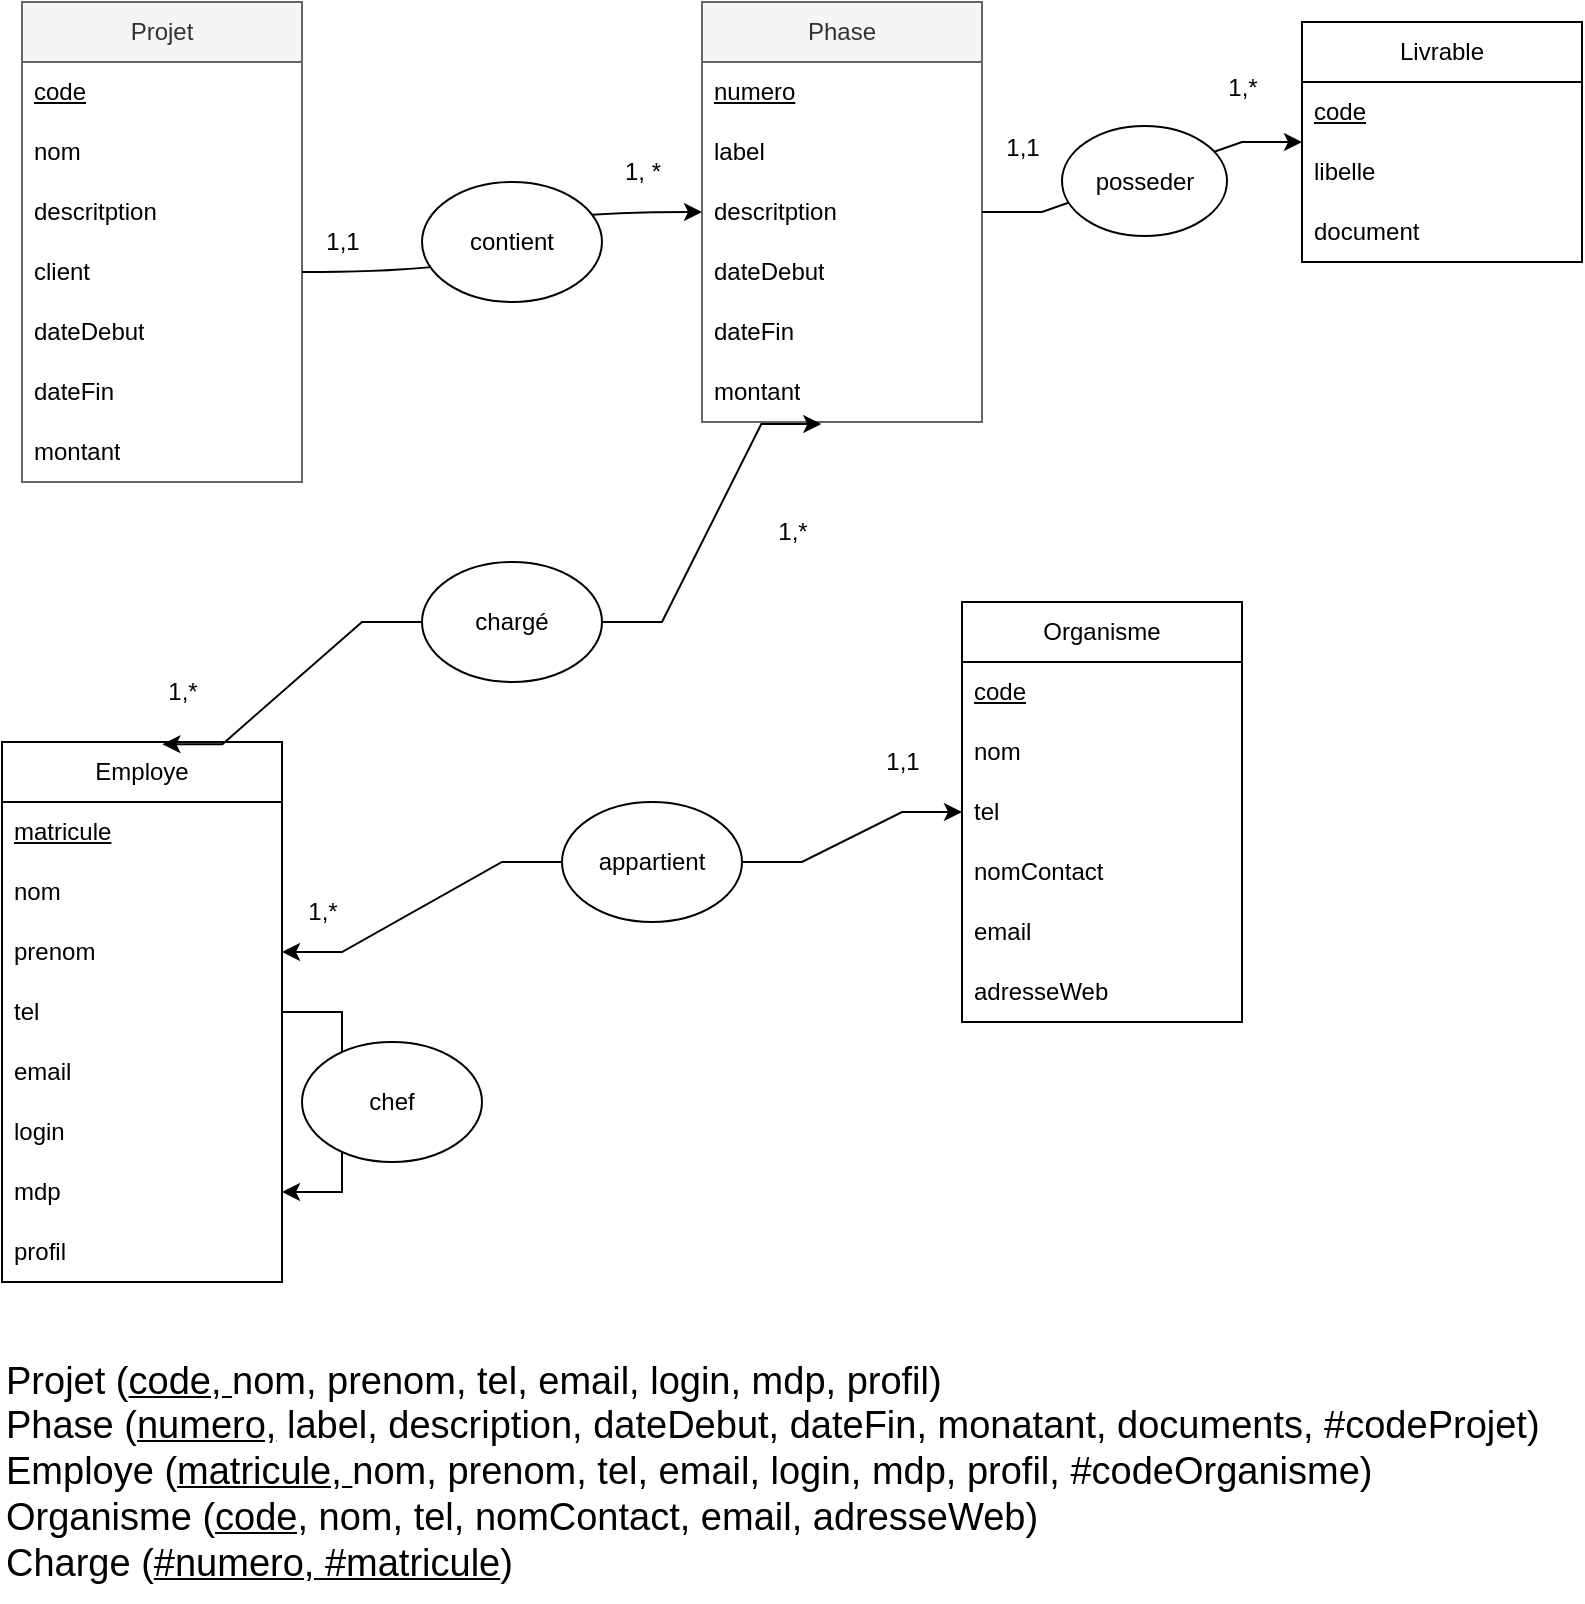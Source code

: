 <mxfile version="22.1.0" type="github">
  <diagram name="Page-1" id="JcwvRXh8fehNPFBF6PG1">
    <mxGraphModel dx="1098" dy="886" grid="1" gridSize="10" guides="1" tooltips="1" connect="1" arrows="1" fold="1" page="1" pageScale="1" pageWidth="850" pageHeight="1100" background="none" math="0" shadow="0">
      <root>
        <mxCell id="0" />
        <mxCell id="1" parent="0" />
        <mxCell id="c1ondT2D3TYu2VIoZrk9-1" value="Projet" style="swimlane;fontStyle=0;childLayout=stackLayout;horizontal=1;startSize=30;horizontalStack=0;resizeParent=1;resizeParentMax=0;resizeLast=0;collapsible=1;marginBottom=0;whiteSpace=wrap;html=1;fillColor=#f5f5f5;fontColor=#333333;strokeColor=#666666;" parent="1" vertex="1">
          <mxGeometry x="40" y="170" width="140" height="240" as="geometry">
            <mxRectangle x="70" y="180" width="70" height="30" as="alternateBounds" />
          </mxGeometry>
        </mxCell>
        <mxCell id="c1ondT2D3TYu2VIoZrk9-2" value="&lt;u&gt;code&lt;/u&gt;" style="text;strokeColor=none;fillColor=none;align=left;verticalAlign=middle;spacingLeft=4;spacingRight=4;overflow=hidden;points=[[0,0.5],[1,0.5]];portConstraint=eastwest;rotatable=0;whiteSpace=wrap;html=1;" parent="c1ondT2D3TYu2VIoZrk9-1" vertex="1">
          <mxGeometry y="30" width="140" height="30" as="geometry" />
        </mxCell>
        <mxCell id="c1ondT2D3TYu2VIoZrk9-3" value="nom" style="text;strokeColor=none;fillColor=none;align=left;verticalAlign=middle;spacingLeft=4;spacingRight=4;overflow=hidden;points=[[0,0.5],[1,0.5]];portConstraint=eastwest;rotatable=0;whiteSpace=wrap;html=1;" parent="c1ondT2D3TYu2VIoZrk9-1" vertex="1">
          <mxGeometry y="60" width="140" height="30" as="geometry" />
        </mxCell>
        <mxCell id="c1ondT2D3TYu2VIoZrk9-4" value="descritption" style="text;strokeColor=none;fillColor=none;align=left;verticalAlign=middle;spacingLeft=4;spacingRight=4;overflow=hidden;points=[[0,0.5],[1,0.5]];portConstraint=eastwest;rotatable=0;whiteSpace=wrap;html=1;" parent="c1ondT2D3TYu2VIoZrk9-1" vertex="1">
          <mxGeometry y="90" width="140" height="30" as="geometry" />
        </mxCell>
        <mxCell id="c1ondT2D3TYu2VIoZrk9-6" value="client" style="text;strokeColor=none;fillColor=none;align=left;verticalAlign=middle;spacingLeft=4;spacingRight=4;overflow=hidden;points=[[0,0.5],[1,0.5]];portConstraint=eastwest;rotatable=0;whiteSpace=wrap;html=1;" parent="c1ondT2D3TYu2VIoZrk9-1" vertex="1">
          <mxGeometry y="120" width="140" height="30" as="geometry" />
        </mxCell>
        <mxCell id="c1ondT2D3TYu2VIoZrk9-13" value="dateDebut" style="text;strokeColor=none;fillColor=none;align=left;verticalAlign=middle;spacingLeft=4;spacingRight=4;overflow=hidden;points=[[0,0.5],[1,0.5]];portConstraint=eastwest;rotatable=0;whiteSpace=wrap;html=1;" parent="c1ondT2D3TYu2VIoZrk9-1" vertex="1">
          <mxGeometry y="150" width="140" height="30" as="geometry" />
        </mxCell>
        <mxCell id="c1ondT2D3TYu2VIoZrk9-12" value="dateFin" style="text;strokeColor=none;fillColor=none;align=left;verticalAlign=middle;spacingLeft=4;spacingRight=4;overflow=hidden;points=[[0,0.5],[1,0.5]];portConstraint=eastwest;rotatable=0;whiteSpace=wrap;html=1;" parent="c1ondT2D3TYu2VIoZrk9-1" vertex="1">
          <mxGeometry y="180" width="140" height="30" as="geometry" />
        </mxCell>
        <mxCell id="c1ondT2D3TYu2VIoZrk9-14" value="montant" style="text;strokeColor=none;fillColor=none;align=left;verticalAlign=middle;spacingLeft=4;spacingRight=4;overflow=hidden;points=[[0,0.5],[1,0.5]];portConstraint=eastwest;rotatable=0;whiteSpace=wrap;html=1;" parent="c1ondT2D3TYu2VIoZrk9-1" vertex="1">
          <mxGeometry y="210" width="140" height="30" as="geometry" />
        </mxCell>
        <mxCell id="c1ondT2D3TYu2VIoZrk9-16" value="Phase" style="swimlane;fontStyle=0;childLayout=stackLayout;horizontal=1;startSize=30;horizontalStack=0;resizeParent=1;resizeParentMax=0;resizeLast=0;collapsible=1;marginBottom=0;whiteSpace=wrap;html=1;fillColor=#f5f5f5;fontColor=#333333;strokeColor=#666666;" parent="1" vertex="1">
          <mxGeometry x="380" y="170" width="140" height="210" as="geometry">
            <mxRectangle x="70" y="180" width="70" height="30" as="alternateBounds" />
          </mxGeometry>
        </mxCell>
        <mxCell id="c1ondT2D3TYu2VIoZrk9-17" value="&lt;u&gt;numero&lt;/u&gt;" style="text;strokeColor=none;fillColor=none;align=left;verticalAlign=middle;spacingLeft=4;spacingRight=4;overflow=hidden;points=[[0,0.5],[1,0.5]];portConstraint=eastwest;rotatable=0;whiteSpace=wrap;html=1;" parent="c1ondT2D3TYu2VIoZrk9-16" vertex="1">
          <mxGeometry y="30" width="140" height="30" as="geometry" />
        </mxCell>
        <mxCell id="c1ondT2D3TYu2VIoZrk9-18" value="label" style="text;strokeColor=none;fillColor=none;align=left;verticalAlign=middle;spacingLeft=4;spacingRight=4;overflow=hidden;points=[[0,0.5],[1,0.5]];portConstraint=eastwest;rotatable=0;whiteSpace=wrap;html=1;" parent="c1ondT2D3TYu2VIoZrk9-16" vertex="1">
          <mxGeometry y="60" width="140" height="30" as="geometry" />
        </mxCell>
        <mxCell id="c1ondT2D3TYu2VIoZrk9-19" value="descritption" style="text;strokeColor=none;fillColor=none;align=left;verticalAlign=middle;spacingLeft=4;spacingRight=4;overflow=hidden;points=[[0,0.5],[1,0.5]];portConstraint=eastwest;rotatable=0;whiteSpace=wrap;html=1;" parent="c1ondT2D3TYu2VIoZrk9-16" vertex="1">
          <mxGeometry y="90" width="140" height="30" as="geometry" />
        </mxCell>
        <mxCell id="c1ondT2D3TYu2VIoZrk9-21" value="dateDebut" style="text;strokeColor=none;fillColor=none;align=left;verticalAlign=middle;spacingLeft=4;spacingRight=4;overflow=hidden;points=[[0,0.5],[1,0.5]];portConstraint=eastwest;rotatable=0;whiteSpace=wrap;html=1;" parent="c1ondT2D3TYu2VIoZrk9-16" vertex="1">
          <mxGeometry y="120" width="140" height="30" as="geometry" />
        </mxCell>
        <mxCell id="c1ondT2D3TYu2VIoZrk9-22" value="dateFin" style="text;strokeColor=none;fillColor=none;align=left;verticalAlign=middle;spacingLeft=4;spacingRight=4;overflow=hidden;points=[[0,0.5],[1,0.5]];portConstraint=eastwest;rotatable=0;whiteSpace=wrap;html=1;" parent="c1ondT2D3TYu2VIoZrk9-16" vertex="1">
          <mxGeometry y="150" width="140" height="30" as="geometry" />
        </mxCell>
        <mxCell id="c1ondT2D3TYu2VIoZrk9-24" value="montant" style="text;strokeColor=none;fillColor=none;align=left;verticalAlign=middle;spacingLeft=4;spacingRight=4;overflow=hidden;points=[[0,0.5],[1,0.5]];portConstraint=eastwest;rotatable=0;whiteSpace=wrap;html=1;" parent="c1ondT2D3TYu2VIoZrk9-16" vertex="1">
          <mxGeometry y="180" width="140" height="30" as="geometry" />
        </mxCell>
        <mxCell id="c1ondT2D3TYu2VIoZrk9-25" style="rounded=0;orthogonalLoop=1;jettySize=auto;html=1;entryX=0;entryY=0.5;entryDx=0;entryDy=0;edgeStyle=orthogonalEdgeStyle;curved=1;" parent="1" source="c1ondT2D3TYu2VIoZrk9-6" target="c1ondT2D3TYu2VIoZrk9-19" edge="1">
          <mxGeometry relative="1" as="geometry" />
        </mxCell>
        <mxCell id="c1ondT2D3TYu2VIoZrk9-26" value="contient" style="ellipse;whiteSpace=wrap;html=1;" parent="1" vertex="1">
          <mxGeometry x="240" y="260" width="90" height="60" as="geometry" />
        </mxCell>
        <mxCell id="tyv46yjVIW6z6vfQqK9z-1" value="1, *" style="text;html=1;align=center;verticalAlign=middle;resizable=0;points=[];autosize=1;strokeColor=none;fillColor=none;" parent="1" vertex="1">
          <mxGeometry x="330" y="240" width="40" height="30" as="geometry" />
        </mxCell>
        <mxCell id="tyv46yjVIW6z6vfQqK9z-2" value="1,1" style="text;html=1;align=center;verticalAlign=middle;resizable=0;points=[];autosize=1;strokeColor=none;fillColor=none;" parent="1" vertex="1">
          <mxGeometry x="180" y="275" width="40" height="30" as="geometry" />
        </mxCell>
        <mxCell id="tyv46yjVIW6z6vfQqK9z-4" value="Employe" style="swimlane;fontStyle=0;childLayout=stackLayout;horizontal=1;startSize=30;horizontalStack=0;resizeParent=1;resizeParentMax=0;resizeLast=0;collapsible=1;marginBottom=0;whiteSpace=wrap;html=1;" parent="1" vertex="1">
          <mxGeometry x="30" y="540" width="140" height="270" as="geometry" />
        </mxCell>
        <mxCell id="tyv46yjVIW6z6vfQqK9z-5" value="&lt;u&gt;matricule&lt;/u&gt;" style="text;strokeColor=none;fillColor=none;align=left;verticalAlign=middle;spacingLeft=4;spacingRight=4;overflow=hidden;points=[[0,0.5],[1,0.5]];portConstraint=eastwest;rotatable=0;whiteSpace=wrap;html=1;" parent="tyv46yjVIW6z6vfQqK9z-4" vertex="1">
          <mxGeometry y="30" width="140" height="30" as="geometry" />
        </mxCell>
        <mxCell id="tyv46yjVIW6z6vfQqK9z-6" value="nom" style="text;strokeColor=none;fillColor=none;align=left;verticalAlign=middle;spacingLeft=4;spacingRight=4;overflow=hidden;points=[[0,0.5],[1,0.5]];portConstraint=eastwest;rotatable=0;whiteSpace=wrap;html=1;" parent="tyv46yjVIW6z6vfQqK9z-4" vertex="1">
          <mxGeometry y="60" width="140" height="30" as="geometry" />
        </mxCell>
        <mxCell id="tyv46yjVIW6z6vfQqK9z-11" value="prenom" style="text;strokeColor=none;fillColor=none;align=left;verticalAlign=middle;spacingLeft=4;spacingRight=4;overflow=hidden;points=[[0,0.5],[1,0.5]];portConstraint=eastwest;rotatable=0;whiteSpace=wrap;html=1;" parent="tyv46yjVIW6z6vfQqK9z-4" vertex="1">
          <mxGeometry y="90" width="140" height="30" as="geometry" />
        </mxCell>
        <mxCell id="2MMuHvvYde0ufxcxUDcJ-6" style="edgeStyle=entityRelationEdgeStyle;rounded=0;orthogonalLoop=1;jettySize=auto;html=1;exitX=1;exitY=0.5;exitDx=0;exitDy=0;entryX=1;entryY=0.5;entryDx=0;entryDy=0;" edge="1" parent="tyv46yjVIW6z6vfQqK9z-4" source="tyv46yjVIW6z6vfQqK9z-7" target="tyv46yjVIW6z6vfQqK9z-9">
          <mxGeometry relative="1" as="geometry">
            <Array as="points">
              <mxPoint x="210" y="180" />
            </Array>
          </mxGeometry>
        </mxCell>
        <mxCell id="tyv46yjVIW6z6vfQqK9z-7" value="tel" style="text;strokeColor=none;fillColor=none;align=left;verticalAlign=middle;spacingLeft=4;spacingRight=4;overflow=hidden;points=[[0,0.5],[1,0.5]];portConstraint=eastwest;rotatable=0;whiteSpace=wrap;html=1;" parent="tyv46yjVIW6z6vfQqK9z-4" vertex="1">
          <mxGeometry y="120" width="140" height="30" as="geometry" />
        </mxCell>
        <mxCell id="tyv46yjVIW6z6vfQqK9z-8" value="email" style="text;strokeColor=none;fillColor=none;align=left;verticalAlign=middle;spacingLeft=4;spacingRight=4;overflow=hidden;points=[[0,0.5],[1,0.5]];portConstraint=eastwest;rotatable=0;whiteSpace=wrap;html=1;" parent="tyv46yjVIW6z6vfQqK9z-4" vertex="1">
          <mxGeometry y="150" width="140" height="30" as="geometry" />
        </mxCell>
        <mxCell id="tyv46yjVIW6z6vfQqK9z-10" value="login" style="text;strokeColor=none;fillColor=none;align=left;verticalAlign=middle;spacingLeft=4;spacingRight=4;overflow=hidden;points=[[0,0.5],[1,0.5]];portConstraint=eastwest;rotatable=0;whiteSpace=wrap;html=1;" parent="tyv46yjVIW6z6vfQqK9z-4" vertex="1">
          <mxGeometry y="180" width="140" height="30" as="geometry" />
        </mxCell>
        <mxCell id="tyv46yjVIW6z6vfQqK9z-9" value="mdp" style="text;strokeColor=none;fillColor=none;align=left;verticalAlign=middle;spacingLeft=4;spacingRight=4;overflow=hidden;points=[[0,0.5],[1,0.5]];portConstraint=eastwest;rotatable=0;whiteSpace=wrap;html=1;" parent="tyv46yjVIW6z6vfQqK9z-4" vertex="1">
          <mxGeometry y="210" width="140" height="30" as="geometry" />
        </mxCell>
        <mxCell id="tyv46yjVIW6z6vfQqK9z-12" value="profil" style="text;strokeColor=none;fillColor=none;align=left;verticalAlign=middle;spacingLeft=4;spacingRight=4;overflow=hidden;points=[[0,0.5],[1,0.5]];portConstraint=eastwest;rotatable=0;whiteSpace=wrap;html=1;" parent="tyv46yjVIW6z6vfQqK9z-4" vertex="1">
          <mxGeometry y="240" width="140" height="30" as="geometry" />
        </mxCell>
        <mxCell id="tyv46yjVIW6z6vfQqK9z-14" value="Organisme" style="swimlane;fontStyle=0;childLayout=stackLayout;horizontal=1;startSize=30;horizontalStack=0;resizeParent=1;resizeParentMax=0;resizeLast=0;collapsible=1;marginBottom=0;whiteSpace=wrap;html=1;" parent="1" vertex="1">
          <mxGeometry x="510" y="470" width="140" height="210" as="geometry" />
        </mxCell>
        <mxCell id="tyv46yjVIW6z6vfQqK9z-15" value="&lt;u&gt;code&lt;/u&gt;" style="text;strokeColor=none;fillColor=none;align=left;verticalAlign=middle;spacingLeft=4;spacingRight=4;overflow=hidden;points=[[0,0.5],[1,0.5]];portConstraint=eastwest;rotatable=0;whiteSpace=wrap;html=1;" parent="tyv46yjVIW6z6vfQqK9z-14" vertex="1">
          <mxGeometry y="30" width="140" height="30" as="geometry" />
        </mxCell>
        <mxCell id="tyv46yjVIW6z6vfQqK9z-16" value="nom" style="text;strokeColor=none;fillColor=none;align=left;verticalAlign=middle;spacingLeft=4;spacingRight=4;overflow=hidden;points=[[0,0.5],[1,0.5]];portConstraint=eastwest;rotatable=0;whiteSpace=wrap;html=1;" parent="tyv46yjVIW6z6vfQqK9z-14" vertex="1">
          <mxGeometry y="60" width="140" height="30" as="geometry" />
        </mxCell>
        <mxCell id="tyv46yjVIW6z6vfQqK9z-17" value="tel" style="text;strokeColor=none;fillColor=none;align=left;verticalAlign=middle;spacingLeft=4;spacingRight=4;overflow=hidden;points=[[0,0.5],[1,0.5]];portConstraint=eastwest;rotatable=0;whiteSpace=wrap;html=1;" parent="tyv46yjVIW6z6vfQqK9z-14" vertex="1">
          <mxGeometry y="90" width="140" height="30" as="geometry" />
        </mxCell>
        <mxCell id="tyv46yjVIW6z6vfQqK9z-18" value="nomContact" style="text;strokeColor=none;fillColor=none;align=left;verticalAlign=middle;spacingLeft=4;spacingRight=4;overflow=hidden;points=[[0,0.5],[1,0.5]];portConstraint=eastwest;rotatable=0;whiteSpace=wrap;html=1;" parent="tyv46yjVIW6z6vfQqK9z-14" vertex="1">
          <mxGeometry y="120" width="140" height="30" as="geometry" />
        </mxCell>
        <mxCell id="tyv46yjVIW6z6vfQqK9z-20" value="email" style="text;strokeColor=none;fillColor=none;align=left;verticalAlign=middle;spacingLeft=4;spacingRight=4;overflow=hidden;points=[[0,0.5],[1,0.5]];portConstraint=eastwest;rotatable=0;whiteSpace=wrap;html=1;" parent="tyv46yjVIW6z6vfQqK9z-14" vertex="1">
          <mxGeometry y="150" width="140" height="30" as="geometry" />
        </mxCell>
        <mxCell id="tyv46yjVIW6z6vfQqK9z-19" value="adresseWeb" style="text;strokeColor=none;fillColor=none;align=left;verticalAlign=middle;spacingLeft=4;spacingRight=4;overflow=hidden;points=[[0,0.5],[1,0.5]];portConstraint=eastwest;rotatable=0;whiteSpace=wrap;html=1;" parent="tyv46yjVIW6z6vfQqK9z-14" vertex="1">
          <mxGeometry y="180" width="140" height="30" as="geometry" />
        </mxCell>
        <mxCell id="tyv46yjVIW6z6vfQqK9z-23" style="edgeStyle=entityRelationEdgeStyle;rounded=0;orthogonalLoop=1;jettySize=auto;html=1;" parent="1" source="tyv46yjVIW6z6vfQqK9z-21" target="tyv46yjVIW6z6vfQqK9z-17" edge="1">
          <mxGeometry relative="1" as="geometry" />
        </mxCell>
        <mxCell id="2MMuHvvYde0ufxcxUDcJ-1" style="edgeStyle=entityRelationEdgeStyle;rounded=0;orthogonalLoop=1;jettySize=auto;html=1;exitX=0;exitY=0.5;exitDx=0;exitDy=0;entryX=1;entryY=0.5;entryDx=0;entryDy=0;" edge="1" parent="1" source="tyv46yjVIW6z6vfQqK9z-21" target="tyv46yjVIW6z6vfQqK9z-11">
          <mxGeometry relative="1" as="geometry" />
        </mxCell>
        <mxCell id="tyv46yjVIW6z6vfQqK9z-21" value="appartient" style="ellipse;whiteSpace=wrap;html=1;" parent="1" vertex="1">
          <mxGeometry x="310" y="570" width="90" height="60" as="geometry" />
        </mxCell>
        <mxCell id="tyv46yjVIW6z6vfQqK9z-24" value="1,1" style="text;html=1;align=center;verticalAlign=middle;resizable=0;points=[];autosize=1;strokeColor=none;fillColor=none;" parent="1" vertex="1">
          <mxGeometry x="460" y="535" width="40" height="30" as="geometry" />
        </mxCell>
        <mxCell id="tyv46yjVIW6z6vfQqK9z-25" value="1,*" style="text;html=1;align=center;verticalAlign=middle;resizable=0;points=[];autosize=1;strokeColor=none;fillColor=none;" parent="1" vertex="1">
          <mxGeometry x="170" y="610" width="40" height="30" as="geometry" />
        </mxCell>
        <mxCell id="tyv46yjVIW6z6vfQqK9z-26" value="chargé" style="ellipse;whiteSpace=wrap;html=1;" parent="1" vertex="1">
          <mxGeometry x="240" y="450" width="90" height="60" as="geometry" />
        </mxCell>
        <mxCell id="tyv46yjVIW6z6vfQqK9z-29" value="1,*" style="text;html=1;align=center;verticalAlign=middle;resizable=0;points=[];autosize=1;strokeColor=none;fillColor=none;" parent="1" vertex="1">
          <mxGeometry x="100" y="500" width="40" height="30" as="geometry" />
        </mxCell>
        <mxCell id="tyv46yjVIW6z6vfQqK9z-30" value="1,*" style="text;html=1;align=center;verticalAlign=middle;resizable=0;points=[];autosize=1;strokeColor=none;fillColor=none;" parent="1" vertex="1">
          <mxGeometry x="405" y="420" width="40" height="30" as="geometry" />
        </mxCell>
        <mxCell id="tyv46yjVIW6z6vfQqK9z-32" style="edgeStyle=entityRelationEdgeStyle;rounded=0;orthogonalLoop=1;jettySize=auto;html=1;entryX=0.573;entryY=0.004;entryDx=0;entryDy=0;entryPerimeter=0;" parent="1" source="tyv46yjVIW6z6vfQqK9z-26" target="tyv46yjVIW6z6vfQqK9z-4" edge="1">
          <mxGeometry relative="1" as="geometry" />
        </mxCell>
        <mxCell id="tyv46yjVIW6z6vfQqK9z-34" value="&lt;font style=&quot;font-size: 19px;&quot;&gt;Projet (&lt;u&gt;code, &lt;/u&gt;nom, prenom, tel, email, login, mdp, profil)&lt;br&gt;Phase (&lt;u&gt;numero,&lt;/u&gt;&amp;nbsp;label, description, dateDebut, dateFin, monatant, documents, #codeProjet)&lt;br&gt;Employe (&lt;u&gt;matricule,&amp;nbsp;&lt;/u&gt;nom, prenom, tel, email, login, mdp, profil, #codeOrganisme)&lt;br&gt;Organisme (&lt;u&gt;code,&lt;/u&gt; nom, tel, nomContact, email, adresseWeb)&lt;br&gt;Charge (&lt;u&gt;#numero, #matricule&lt;/u&gt;)&lt;/font&gt;" style="text;html=1;align=left;verticalAlign=middle;resizable=0;points=[];autosize=1;strokeColor=none;fillColor=none;strokeWidth=0;" parent="1" vertex="1">
          <mxGeometry x="30" y="840" width="790" height="130" as="geometry" />
        </mxCell>
        <mxCell id="2MMuHvvYde0ufxcxUDcJ-3" style="edgeStyle=entityRelationEdgeStyle;rounded=0;orthogonalLoop=1;jettySize=auto;html=1;entryX=0.426;entryY=1.035;entryDx=0;entryDy=0;entryPerimeter=0;" edge="1" parent="1" source="tyv46yjVIW6z6vfQqK9z-26" target="c1ondT2D3TYu2VIoZrk9-24">
          <mxGeometry relative="1" as="geometry">
            <mxPoint x="429.98" y="410" as="targetPoint" />
          </mxGeometry>
        </mxCell>
        <mxCell id="2MMuHvvYde0ufxcxUDcJ-7" value="chef" style="ellipse;whiteSpace=wrap;html=1;" vertex="1" parent="1">
          <mxGeometry x="180" y="690" width="90" height="60" as="geometry" />
        </mxCell>
        <mxCell id="2MMuHvvYde0ufxcxUDcJ-9" value="Livrable" style="swimlane;fontStyle=0;childLayout=stackLayout;horizontal=1;startSize=30;horizontalStack=0;resizeParent=1;resizeParentMax=0;resizeLast=0;collapsible=1;marginBottom=0;whiteSpace=wrap;html=1;" vertex="1" parent="1">
          <mxGeometry x="680" y="180" width="140" height="120" as="geometry" />
        </mxCell>
        <mxCell id="2MMuHvvYde0ufxcxUDcJ-10" value="&lt;u&gt;code&lt;/u&gt;" style="text;strokeColor=none;fillColor=none;align=left;verticalAlign=middle;spacingLeft=4;spacingRight=4;overflow=hidden;points=[[0,0.5],[1,0.5]];portConstraint=eastwest;rotatable=0;whiteSpace=wrap;html=1;" vertex="1" parent="2MMuHvvYde0ufxcxUDcJ-9">
          <mxGeometry y="30" width="140" height="30" as="geometry" />
        </mxCell>
        <mxCell id="2MMuHvvYde0ufxcxUDcJ-11" value="libelle" style="text;strokeColor=none;fillColor=none;align=left;verticalAlign=middle;spacingLeft=4;spacingRight=4;overflow=hidden;points=[[0,0.5],[1,0.5]];portConstraint=eastwest;rotatable=0;whiteSpace=wrap;html=1;" vertex="1" parent="2MMuHvvYde0ufxcxUDcJ-9">
          <mxGeometry y="60" width="140" height="30" as="geometry" />
        </mxCell>
        <mxCell id="2MMuHvvYde0ufxcxUDcJ-12" value="document" style="text;strokeColor=none;fillColor=none;align=left;verticalAlign=middle;spacingLeft=4;spacingRight=4;overflow=hidden;points=[[0,0.5],[1,0.5]];portConstraint=eastwest;rotatable=0;whiteSpace=wrap;html=1;" vertex="1" parent="2MMuHvvYde0ufxcxUDcJ-9">
          <mxGeometry y="90" width="140" height="30" as="geometry" />
        </mxCell>
        <mxCell id="2MMuHvvYde0ufxcxUDcJ-13" style="edgeStyle=entityRelationEdgeStyle;rounded=0;orthogonalLoop=1;jettySize=auto;html=1;entryX=0;entryY=0.5;entryDx=0;entryDy=0;" edge="1" parent="1" source="c1ondT2D3TYu2VIoZrk9-19" target="2MMuHvvYde0ufxcxUDcJ-9">
          <mxGeometry relative="1" as="geometry" />
        </mxCell>
        <mxCell id="2MMuHvvYde0ufxcxUDcJ-14" value="posseder" style="ellipse;whiteSpace=wrap;html=1;" vertex="1" parent="1">
          <mxGeometry x="560" y="232" width="82.5" height="55" as="geometry" />
        </mxCell>
        <mxCell id="2MMuHvvYde0ufxcxUDcJ-15" value="1,*" style="text;html=1;align=center;verticalAlign=middle;resizable=0;points=[];autosize=1;strokeColor=none;fillColor=none;" vertex="1" parent="1">
          <mxGeometry x="630" y="198" width="40" height="30" as="geometry" />
        </mxCell>
        <mxCell id="2MMuHvvYde0ufxcxUDcJ-16" value="1,1" style="text;html=1;align=center;verticalAlign=middle;resizable=0;points=[];autosize=1;strokeColor=none;fillColor=none;" vertex="1" parent="1">
          <mxGeometry x="520" y="228" width="40" height="30" as="geometry" />
        </mxCell>
      </root>
    </mxGraphModel>
  </diagram>
</mxfile>
